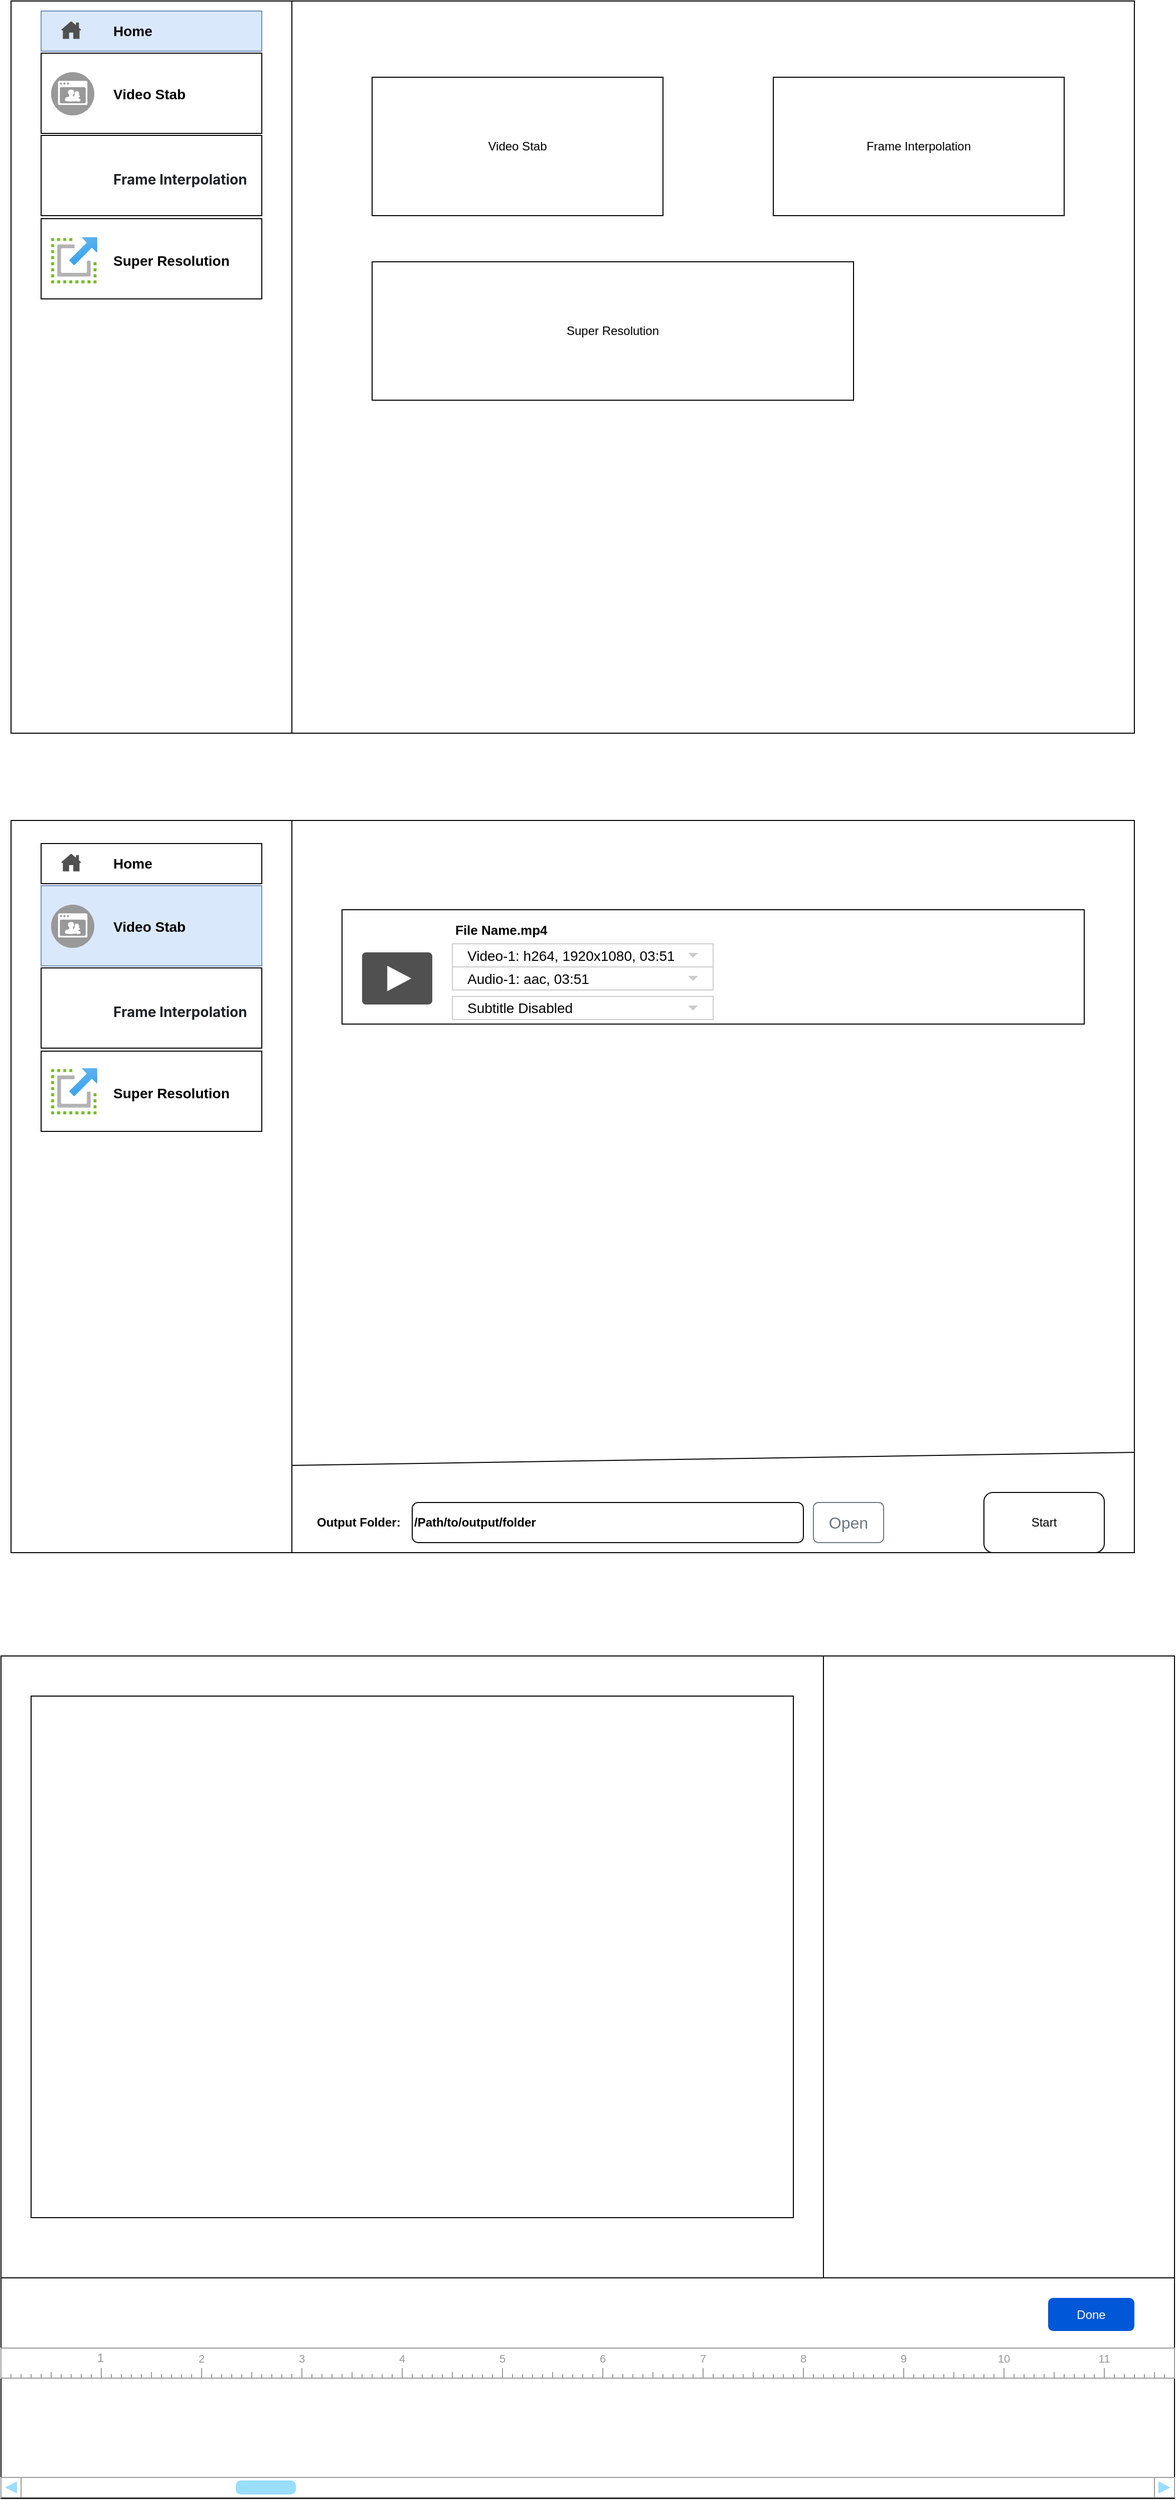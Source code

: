<mxfile version="21.2.1" type="github">
  <diagram id="Ab-sKXFEaYm4plngSUeg" name="Page-1">
    <mxGraphModel dx="1542" dy="1010" grid="1" gridSize="10" guides="1" tooltips="1" connect="1" arrows="1" fold="1" page="1" pageScale="1" pageWidth="850" pageHeight="1100" math="0" shadow="0">
      <root>
        <mxCell id="0" />
        <mxCell id="1" parent="0" />
        <mxCell id="ieu4cb_8tg2tb4iUZJ9E-39" value="" style="group" parent="1" vertex="1" connectable="0">
          <mxGeometry x="450" y="20" width="1120" height="730" as="geometry" />
        </mxCell>
        <mxCell id="A-cPtb-7SZQgboOlziiO-1" value="" style="rounded=0;whiteSpace=wrap;html=1;" parent="ieu4cb_8tg2tb4iUZJ9E-39" vertex="1">
          <mxGeometry width="1120" height="730" as="geometry" />
        </mxCell>
        <mxCell id="A-cPtb-7SZQgboOlziiO-2" value="" style="endArrow=none;html=1;rounded=0;entryX=0.25;entryY=0;entryDx=0;entryDy=0;exitX=0.25;exitY=1;exitDx=0;exitDy=0;" parent="ieu4cb_8tg2tb4iUZJ9E-39" source="A-cPtb-7SZQgboOlziiO-1" target="A-cPtb-7SZQgboOlziiO-1" edge="1">
          <mxGeometry width="50" height="50" relative="1" as="geometry">
            <mxPoint x="-190" y="240" as="sourcePoint" />
            <mxPoint x="-140" y="190" as="targetPoint" />
          </mxGeometry>
        </mxCell>
        <mxCell id="ieu4cb_8tg2tb4iUZJ9E-1" value="" style="group" parent="ieu4cb_8tg2tb4iUZJ9E-39" vertex="1" connectable="0">
          <mxGeometry x="30" y="52" width="220" height="80" as="geometry" />
        </mxCell>
        <mxCell id="A-cPtb-7SZQgboOlziiO-35" value="" style="rounded=0;whiteSpace=wrap;html=1;" parent="ieu4cb_8tg2tb4iUZJ9E-1" vertex="1">
          <mxGeometry width="220" height="80" as="geometry" />
        </mxCell>
        <mxCell id="A-cPtb-7SZQgboOlziiO-37" value="" style="fillColor=#999999;verticalLabelPosition=bottom;sketch=0;html=1;strokeColor=#ffffff;verticalAlign=top;align=center;points=[[0.145,0.145,0],[0.5,0,0],[0.855,0.145,0],[1,0.5,0],[0.855,0.855,0],[0.5,1,0],[0.145,0.855,0],[0,0.5,0]];pointerEvents=1;shape=mxgraph.cisco_safe.compositeIcon;bgIcon=ellipse;resIcon=mxgraph.cisco_safe.capability.video;" parent="ieu4cb_8tg2tb4iUZJ9E-1" vertex="1">
          <mxGeometry x="10" y="19" width="43" height="43" as="geometry" />
        </mxCell>
        <mxCell id="A-cPtb-7SZQgboOlziiO-38" value="Video Stab" style="text;strokeColor=none;fillColor=none;html=1;fontSize=14;fontStyle=1;verticalAlign=middle;align=left;" parent="ieu4cb_8tg2tb4iUZJ9E-1" vertex="1">
          <mxGeometry x="70" y="20.5" width="110" height="40" as="geometry" />
        </mxCell>
        <mxCell id="ieu4cb_8tg2tb4iUZJ9E-2" value="" style="group" parent="ieu4cb_8tg2tb4iUZJ9E-39" vertex="1" connectable="0">
          <mxGeometry x="30" y="134" width="220" height="80" as="geometry" />
        </mxCell>
        <mxCell id="ieu4cb_8tg2tb4iUZJ9E-3" value="" style="rounded=0;whiteSpace=wrap;html=1;" parent="ieu4cb_8tg2tb4iUZJ9E-2" vertex="1">
          <mxGeometry width="220" height="80" as="geometry" />
        </mxCell>
        <mxCell id="ieu4cb_8tg2tb4iUZJ9E-5" value="&lt;h2 style=&quot;box-sizing: border-box; margin-top: 24px; margin-bottom: 16px; line-height: 1.25; padding-bottom: 0.3em; border-bottom: 1px solid var(--color-border-muted); color: rgb(31, 35, 40); font-family: -apple-system, &amp;quot;system-ui&amp;quot;, &amp;quot;Segoe UI&amp;quot;, &amp;quot;Noto Sans&amp;quot;, Helvetica, Arial, sans-serif, &amp;quot;Apple Color Emoji&amp;quot;, &amp;quot;Segoe UI Emoji&amp;quot;; background-color: rgb(255, 255, 255); font-size: 14px;&quot; dir=&quot;auto&quot; tabindex=&quot;-1&quot;&gt;Frame Interpolation&lt;/h2&gt;" style="text;strokeColor=none;fillColor=none;html=1;fontSize=14;fontStyle=0;verticalAlign=middle;align=left;" parent="ieu4cb_8tg2tb4iUZJ9E-2" vertex="1">
          <mxGeometry x="70" y="20.5" width="140" height="40" as="geometry" />
        </mxCell>
        <mxCell id="nxmxWXDzwpeDS3cv6FxE-2" value="" style="shape=image;html=1;verticalAlign=top;verticalLabelPosition=bottom;labelBackgroundColor=#ffffff;imageAspect=0;aspect=fixed;image=https://cdn2.iconfinder.com/data/icons/crystalproject/22x22/actions/frame_formula.png" vertex="1" parent="ieu4cb_8tg2tb4iUZJ9E-2">
          <mxGeometry x="10" y="20.5" width="50" height="50" as="geometry" />
        </mxCell>
        <mxCell id="ieu4cb_8tg2tb4iUZJ9E-6" value="" style="group" parent="ieu4cb_8tg2tb4iUZJ9E-39" vertex="1" connectable="0">
          <mxGeometry x="30" y="218" width="220" height="80" as="geometry" />
        </mxCell>
        <mxCell id="ieu4cb_8tg2tb4iUZJ9E-7" value="" style="rounded=0;whiteSpace=wrap;html=1;" parent="ieu4cb_8tg2tb4iUZJ9E-6" vertex="1">
          <mxGeometry y="-1" width="220" height="80" as="geometry" />
        </mxCell>
        <mxCell id="ieu4cb_8tg2tb4iUZJ9E-9" value="Super Resolution" style="text;strokeColor=none;fillColor=none;html=1;fontSize=14;fontStyle=1;verticalAlign=middle;align=left;" parent="ieu4cb_8tg2tb4iUZJ9E-6" vertex="1">
          <mxGeometry x="70" y="20.5" width="110" height="40" as="geometry" />
        </mxCell>
        <mxCell id="nxmxWXDzwpeDS3cv6FxE-3" value="" style="image;aspect=fixed;html=1;points=[];align=center;fontSize=12;image=img/lib/azure2/general/Scale.svg;" vertex="1" parent="ieu4cb_8tg2tb4iUZJ9E-6">
          <mxGeometry x="10" y="17.5" width="46" height="46" as="geometry" />
        </mxCell>
        <mxCell id="ieu4cb_8tg2tb4iUZJ9E-10" value="" style="group;fillColor=#dae8fc;strokeColor=#6c8ebf;" parent="ieu4cb_8tg2tb4iUZJ9E-39" vertex="1" connectable="0">
          <mxGeometry x="30" y="10" width="220" height="40" as="geometry" />
        </mxCell>
        <mxCell id="ieu4cb_8tg2tb4iUZJ9E-11" value="" style="rounded=0;whiteSpace=wrap;html=1;fillColor=#dae8fc;strokeColor=#6c8ebf;" parent="ieu4cb_8tg2tb4iUZJ9E-10" vertex="1">
          <mxGeometry width="220" height="40" as="geometry" />
        </mxCell>
        <mxCell id="ieu4cb_8tg2tb4iUZJ9E-13" value="Home" style="text;strokeColor=none;fillColor=none;html=1;fontSize=14;fontStyle=1;verticalAlign=middle;align=left;" parent="ieu4cb_8tg2tb4iUZJ9E-10" vertex="1">
          <mxGeometry x="70" y="10.25" width="110" height="20" as="geometry" />
        </mxCell>
        <mxCell id="ieu4cb_8tg2tb4iUZJ9E-14" value="" style="sketch=0;pointerEvents=1;shadow=0;dashed=0;html=1;strokeColor=none;fillColor=#505050;labelPosition=center;verticalLabelPosition=bottom;verticalAlign=top;outlineConnect=0;align=center;shape=mxgraph.office.concepts.home;" parent="ieu4cb_8tg2tb4iUZJ9E-10" vertex="1">
          <mxGeometry x="20" y="10.25" width="20" height="17.5" as="geometry" />
        </mxCell>
        <mxCell id="ieu4cb_8tg2tb4iUZJ9E-15" value="Video Stab" style="rounded=0;whiteSpace=wrap;html=1;" parent="ieu4cb_8tg2tb4iUZJ9E-39" vertex="1">
          <mxGeometry x="360" y="76" width="290" height="138" as="geometry" />
        </mxCell>
        <mxCell id="ieu4cb_8tg2tb4iUZJ9E-16" value="Frame Interpolation" style="rounded=0;whiteSpace=wrap;html=1;" parent="ieu4cb_8tg2tb4iUZJ9E-39" vertex="1">
          <mxGeometry x="760" y="76" width="290" height="138" as="geometry" />
        </mxCell>
        <mxCell id="ieu4cb_8tg2tb4iUZJ9E-17" value="Super Resolution" style="rounded=0;whiteSpace=wrap;html=1;" parent="ieu4cb_8tg2tb4iUZJ9E-39" vertex="1">
          <mxGeometry x="360" y="260" width="480" height="138" as="geometry" />
        </mxCell>
        <mxCell id="ieu4cb_8tg2tb4iUZJ9E-40" value="" style="group;align=left;fontStyle=1" parent="1" vertex="1" connectable="0">
          <mxGeometry x="450" y="850" width="1120" height="730" as="geometry" />
        </mxCell>
        <mxCell id="ieu4cb_8tg2tb4iUZJ9E-41" value="" style="rounded=0;whiteSpace=wrap;html=1;" parent="ieu4cb_8tg2tb4iUZJ9E-40" vertex="1">
          <mxGeometry y="-13" width="1120" height="730" as="geometry" />
        </mxCell>
        <mxCell id="ieu4cb_8tg2tb4iUZJ9E-42" value="" style="endArrow=none;html=1;rounded=0;entryX=0.25;entryY=0;entryDx=0;entryDy=0;exitX=0.25;exitY=1;exitDx=0;exitDy=0;" parent="ieu4cb_8tg2tb4iUZJ9E-40" source="ieu4cb_8tg2tb4iUZJ9E-41" target="ieu4cb_8tg2tb4iUZJ9E-41" edge="1">
          <mxGeometry width="50" height="50" relative="1" as="geometry">
            <mxPoint x="-190" y="240" as="sourcePoint" />
            <mxPoint x="-140" y="190" as="targetPoint" />
          </mxGeometry>
        </mxCell>
        <mxCell id="ieu4cb_8tg2tb4iUZJ9E-43" value="" style="group" parent="ieu4cb_8tg2tb4iUZJ9E-40" vertex="1" connectable="0">
          <mxGeometry x="30" y="52" width="220" height="80" as="geometry" />
        </mxCell>
        <mxCell id="ieu4cb_8tg2tb4iUZJ9E-44" value="" style="rounded=0;whiteSpace=wrap;html=1;fillColor=#dae8fc;strokeColor=#6c8ebf;" parent="ieu4cb_8tg2tb4iUZJ9E-43" vertex="1">
          <mxGeometry width="220" height="80" as="geometry" />
        </mxCell>
        <mxCell id="ieu4cb_8tg2tb4iUZJ9E-45" value="" style="fillColor=#999999;verticalLabelPosition=bottom;sketch=0;html=1;strokeColor=#ffffff;verticalAlign=top;align=center;points=[[0.145,0.145,0],[0.5,0,0],[0.855,0.145,0],[1,0.5,0],[0.855,0.855,0],[0.5,1,0],[0.145,0.855,0],[0,0.5,0]];pointerEvents=1;shape=mxgraph.cisco_safe.compositeIcon;bgIcon=ellipse;resIcon=mxgraph.cisco_safe.capability.video;" parent="ieu4cb_8tg2tb4iUZJ9E-43" vertex="1">
          <mxGeometry x="10" y="19" width="43" height="43" as="geometry" />
        </mxCell>
        <mxCell id="ieu4cb_8tg2tb4iUZJ9E-46" value="Video Stab" style="text;strokeColor=none;fillColor=none;html=1;fontSize=14;fontStyle=1;verticalAlign=middle;align=left;" parent="ieu4cb_8tg2tb4iUZJ9E-43" vertex="1">
          <mxGeometry x="70" y="20.5" width="110" height="40" as="geometry" />
        </mxCell>
        <mxCell id="ieu4cb_8tg2tb4iUZJ9E-47" value="" style="group" parent="ieu4cb_8tg2tb4iUZJ9E-40" vertex="1" connectable="0">
          <mxGeometry x="30" y="134" width="220" height="80" as="geometry" />
        </mxCell>
        <mxCell id="ieu4cb_8tg2tb4iUZJ9E-48" value="" style="rounded=0;whiteSpace=wrap;html=1;" parent="ieu4cb_8tg2tb4iUZJ9E-47" vertex="1">
          <mxGeometry width="220" height="80" as="geometry" />
        </mxCell>
        <mxCell id="ieu4cb_8tg2tb4iUZJ9E-50" value="&lt;h2 style=&quot;box-sizing: border-box; margin-top: 24px; margin-bottom: 16px; line-height: 1.25; padding-bottom: 0.3em; border-bottom: 1px solid var(--color-border-muted); color: rgb(31, 35, 40); font-family: -apple-system, &amp;quot;system-ui&amp;quot;, &amp;quot;Segoe UI&amp;quot;, &amp;quot;Noto Sans&amp;quot;, Helvetica, Arial, sans-serif, &amp;quot;Apple Color Emoji&amp;quot;, &amp;quot;Segoe UI Emoji&amp;quot;; background-color: rgb(255, 255, 255); font-size: 14px;&quot; dir=&quot;auto&quot; tabindex=&quot;-1&quot;&gt;Frame Interpolation&lt;/h2&gt;" style="text;strokeColor=none;fillColor=none;html=1;fontSize=14;fontStyle=0;verticalAlign=middle;align=left;" parent="ieu4cb_8tg2tb4iUZJ9E-47" vertex="1">
          <mxGeometry x="70" y="20.5" width="140" height="40" as="geometry" />
        </mxCell>
        <mxCell id="nxmxWXDzwpeDS3cv6FxE-8" value="" style="shape=image;html=1;verticalAlign=top;verticalLabelPosition=bottom;labelBackgroundColor=#ffffff;imageAspect=0;aspect=fixed;image=https://cdn2.iconfinder.com/data/icons/crystalproject/22x22/actions/frame_formula.png" vertex="1" parent="ieu4cb_8tg2tb4iUZJ9E-47">
          <mxGeometry x="10" y="15.5" width="50" height="50" as="geometry" />
        </mxCell>
        <mxCell id="ieu4cb_8tg2tb4iUZJ9E-51" value="" style="group" parent="ieu4cb_8tg2tb4iUZJ9E-40" vertex="1" connectable="0">
          <mxGeometry x="30" y="218" width="220" height="80" as="geometry" />
        </mxCell>
        <mxCell id="ieu4cb_8tg2tb4iUZJ9E-52" value="" style="rounded=0;whiteSpace=wrap;html=1;" parent="ieu4cb_8tg2tb4iUZJ9E-51" vertex="1">
          <mxGeometry y="-1" width="220" height="80" as="geometry" />
        </mxCell>
        <mxCell id="ieu4cb_8tg2tb4iUZJ9E-54" value="Super Resolution" style="text;strokeColor=none;fillColor=none;html=1;fontSize=14;fontStyle=1;verticalAlign=middle;align=left;" parent="ieu4cb_8tg2tb4iUZJ9E-51" vertex="1">
          <mxGeometry x="70" y="20.5" width="110" height="40" as="geometry" />
        </mxCell>
        <mxCell id="nxmxWXDzwpeDS3cv6FxE-9" value="" style="image;aspect=fixed;html=1;points=[];align=center;fontSize=12;image=img/lib/azure2/general/Scale.svg;" vertex="1" parent="ieu4cb_8tg2tb4iUZJ9E-51">
          <mxGeometry x="10" y="16" width="46" height="46" as="geometry" />
        </mxCell>
        <mxCell id="ieu4cb_8tg2tb4iUZJ9E-55" value="" style="group;" parent="ieu4cb_8tg2tb4iUZJ9E-40" vertex="1" connectable="0">
          <mxGeometry x="30" y="10" width="220" height="40" as="geometry" />
        </mxCell>
        <mxCell id="ieu4cb_8tg2tb4iUZJ9E-56" value="" style="rounded=0;whiteSpace=wrap;html=1;" parent="ieu4cb_8tg2tb4iUZJ9E-55" vertex="1">
          <mxGeometry width="220" height="40" as="geometry" />
        </mxCell>
        <mxCell id="ieu4cb_8tg2tb4iUZJ9E-57" value="Home" style="text;strokeColor=none;fillColor=none;html=1;fontSize=14;fontStyle=1;verticalAlign=middle;align=left;" parent="ieu4cb_8tg2tb4iUZJ9E-55" vertex="1">
          <mxGeometry x="70" y="10.25" width="110" height="20" as="geometry" />
        </mxCell>
        <mxCell id="ieu4cb_8tg2tb4iUZJ9E-58" value="" style="sketch=0;pointerEvents=1;shadow=0;dashed=0;html=1;strokeColor=none;fillColor=#505050;labelPosition=center;verticalLabelPosition=bottom;verticalAlign=top;outlineConnect=0;align=center;shape=mxgraph.office.concepts.home;" parent="ieu4cb_8tg2tb4iUZJ9E-55" vertex="1">
          <mxGeometry x="20" y="10.25" width="20" height="17.5" as="geometry" />
        </mxCell>
        <mxCell id="ieu4cb_8tg2tb4iUZJ9E-59" value="" style="rounded=0;whiteSpace=wrap;html=1;" parent="ieu4cb_8tg2tb4iUZJ9E-40" vertex="1">
          <mxGeometry x="330" y="76" width="740" height="114" as="geometry" />
        </mxCell>
        <mxCell id="ieu4cb_8tg2tb4iUZJ9E-69" value="" style="endArrow=none;html=1;rounded=0;entryX=1;entryY=0.863;entryDx=0;entryDy=0;entryPerimeter=0;" parent="ieu4cb_8tg2tb4iUZJ9E-40" target="ieu4cb_8tg2tb4iUZJ9E-41" edge="1">
          <mxGeometry width="50" height="50" relative="1" as="geometry">
            <mxPoint x="280" y="630" as="sourcePoint" />
            <mxPoint x="620" y="550" as="targetPoint" />
          </mxGeometry>
        </mxCell>
        <mxCell id="ieu4cb_8tg2tb4iUZJ9E-70" value="&lt;b&gt;/Path/to/output/folder&lt;/b&gt;" style="rounded=1;whiteSpace=wrap;html=1;align=left;" parent="ieu4cb_8tg2tb4iUZJ9E-40" vertex="1">
          <mxGeometry x="400" y="667" width="390" height="40" as="geometry" />
        </mxCell>
        <mxCell id="ieu4cb_8tg2tb4iUZJ9E-71" value="Output Folder:" style="text;align=left;fontStyle=1;verticalAlign=middle;spacingLeft=3;spacingRight=3;strokeColor=none;rotatable=0;points=[[0,0.5],[1,0.5]];portConstraint=eastwest;html=1;" parent="ieu4cb_8tg2tb4iUZJ9E-40" vertex="1">
          <mxGeometry x="300" y="674" width="80" height="26" as="geometry" />
        </mxCell>
        <mxCell id="ieu4cb_8tg2tb4iUZJ9E-72" value="Start" style="rounded=1;whiteSpace=wrap;html=1;" parent="ieu4cb_8tg2tb4iUZJ9E-40" vertex="1">
          <mxGeometry x="970" y="657" width="120" height="60" as="geometry" />
        </mxCell>
        <mxCell id="ieu4cb_8tg2tb4iUZJ9E-64" value="" style="shape=image;html=1;verticalAlign=top;verticalLabelPosition=bottom;labelBackgroundColor=#ffffff;imageAspect=0;aspect=fixed;image=https://cdn4.iconfinder.com/data/icons/evil-icons-user-interface/64/setting-128.png" parent="ieu4cb_8tg2tb4iUZJ9E-40" vertex="1">
          <mxGeometry x="990" y="98.75" width="58.5" height="58.5" as="geometry" />
        </mxCell>
        <mxCell id="ieu4cb_8tg2tb4iUZJ9E-63" value="&lt;b&gt;File Name.mp4&lt;/b&gt;" style="text;strokeColor=none;fillColor=none;html=1;fontSize=13;fontStyle=0;verticalAlign=middle;align=left;" parent="ieu4cb_8tg2tb4iUZJ9E-40" vertex="1">
          <mxGeometry x="441" y="81" width="150" height="30" as="geometry" />
        </mxCell>
        <mxCell id="ieu4cb_8tg2tb4iUZJ9E-73" value="" style="sketch=0;pointerEvents=1;shadow=0;dashed=0;html=1;strokeColor=none;fillColor=#505050;labelPosition=center;verticalLabelPosition=bottom;verticalAlign=top;outlineConnect=0;align=center;shape=mxgraph.office.concepts.video_play;" parent="ieu4cb_8tg2tb4iUZJ9E-40" vertex="1">
          <mxGeometry x="350" y="118.5" width="70" height="52" as="geometry" />
        </mxCell>
        <mxCell id="nxmxWXDzwpeDS3cv6FxE-10" value="Open" style="html=1;shadow=0;dashed=0;shape=mxgraph.bootstrap.rrect;rSize=5;strokeColor=#6C767D;strokeWidth=1;fillColor=none;fontColor=#6C767D;whiteSpace=wrap;align=center;verticalAlign=middle;spacingLeft=0;fontStyle=0;fontSize=16;spacing=5;" vertex="1" parent="ieu4cb_8tg2tb4iUZJ9E-40">
          <mxGeometry x="800" y="667" width="70" height="40" as="geometry" />
        </mxCell>
        <mxCell id="nxmxWXDzwpeDS3cv6FxE-12" value="" style="dashed=0;align=left;fontSize=12;shape=rect;fillColor=#ffffff;strokeColor=#cccccc;whiteSpace=wrap;html=1;" vertex="1" parent="ieu4cb_8tg2tb4iUZJ9E-40">
          <mxGeometry x="440" y="110" width="260" height="23" as="geometry" />
        </mxCell>
        <mxCell id="nxmxWXDzwpeDS3cv6FxE-13" value="Video-1: h264, 1920x1080, 03:51" style="text;fontColor=#000000;verticalAlign=middle;spacingLeft=13;fontSize=14;whiteSpace=wrap;html=1;align=left;" vertex="1" parent="nxmxWXDzwpeDS3cv6FxE-12">
          <mxGeometry width="260" height="23" as="geometry" />
        </mxCell>
        <mxCell id="nxmxWXDzwpeDS3cv6FxE-14" value="" style="dashed=0;html=1;shape=mxgraph.gmdl.triangle;fillColor=#cccccc;strokeColor=none;" vertex="1" parent="nxmxWXDzwpeDS3cv6FxE-12">
          <mxGeometry x="1" y="0.5" width="10" height="5" relative="1" as="geometry">
            <mxPoint x="-25" y="-2.5" as="offset" />
          </mxGeometry>
        </mxCell>
        <mxCell id="nxmxWXDzwpeDS3cv6FxE-15" value="" style="dashed=0;align=left;fontSize=12;shape=rect;fillColor=#ffffff;strokeColor=#cccccc;whiteSpace=wrap;html=1;" vertex="1" parent="ieu4cb_8tg2tb4iUZJ9E-40">
          <mxGeometry x="440" y="133" width="260" height="23" as="geometry" />
        </mxCell>
        <mxCell id="nxmxWXDzwpeDS3cv6FxE-16" value="Audio-1: aac, 03:51" style="text;fontColor=#000000;verticalAlign=middle;spacingLeft=13;fontSize=14;whiteSpace=wrap;html=1;align=left;" vertex="1" parent="nxmxWXDzwpeDS3cv6FxE-15">
          <mxGeometry width="260" height="23" as="geometry" />
        </mxCell>
        <mxCell id="nxmxWXDzwpeDS3cv6FxE-17" value="" style="dashed=0;html=1;shape=mxgraph.gmdl.triangle;fillColor=#cccccc;strokeColor=none;" vertex="1" parent="nxmxWXDzwpeDS3cv6FxE-15">
          <mxGeometry x="1" y="0.5" width="10" height="5" relative="1" as="geometry">
            <mxPoint x="-25" y="-2.5" as="offset" />
          </mxGeometry>
        </mxCell>
        <mxCell id="nxmxWXDzwpeDS3cv6FxE-18" value="" style="dashed=0;align=left;fontSize=12;shape=rect;fillColor=#ffffff;strokeColor=#cccccc;whiteSpace=wrap;html=1;" vertex="1" parent="ieu4cb_8tg2tb4iUZJ9E-40">
          <mxGeometry x="440" y="162.5" width="260" height="23" as="geometry" />
        </mxCell>
        <mxCell id="nxmxWXDzwpeDS3cv6FxE-19" value="Subtitle Disabled" style="text;fontColor=#000000;verticalAlign=middle;spacingLeft=13;fontSize=14;whiteSpace=wrap;html=1;align=left;" vertex="1" parent="nxmxWXDzwpeDS3cv6FxE-18">
          <mxGeometry width="260" height="23" as="geometry" />
        </mxCell>
        <mxCell id="nxmxWXDzwpeDS3cv6FxE-20" value="" style="dashed=0;html=1;shape=mxgraph.gmdl.triangle;fillColor=#cccccc;strokeColor=none;" vertex="1" parent="nxmxWXDzwpeDS3cv6FxE-18">
          <mxGeometry x="1" y="0.5" width="10" height="5" relative="1" as="geometry">
            <mxPoint x="-25" y="-2.5" as="offset" />
          </mxGeometry>
        </mxCell>
        <mxCell id="nxmxWXDzwpeDS3cv6FxE-21" value="" style="rounded=0;whiteSpace=wrap;html=1;" vertex="1" parent="1">
          <mxGeometry x="440" y="1670" width="1170" height="840" as="geometry" />
        </mxCell>
        <mxCell id="nxmxWXDzwpeDS3cv6FxE-23" value="" style="rounded=0;whiteSpace=wrap;html=1;" vertex="1" parent="1">
          <mxGeometry x="440" y="1670" width="820" height="620" as="geometry" />
        </mxCell>
        <mxCell id="nxmxWXDzwpeDS3cv6FxE-24" value="" style="rounded=0;whiteSpace=wrap;html=1;" vertex="1" parent="1">
          <mxGeometry x="440" y="2360" width="1170" height="150" as="geometry" />
        </mxCell>
        <mxCell id="nxmxWXDzwpeDS3cv6FxE-25" value="" style="rounded=0;whiteSpace=wrap;html=1;" vertex="1" parent="1">
          <mxGeometry x="1260" y="1670" width="350" height="620" as="geometry" />
        </mxCell>
        <mxCell id="nxmxWXDzwpeDS3cv6FxE-26" value="1" style="strokeWidth=1;shadow=0;dashed=0;align=center;html=1;shape=mxgraph.mockup.misc.ruler2;dx=100;rulerOrient=down;unitSize=10;fontColor=#999999;spacingLeft=96;align=left;verticalAlign=middle;spacingBottom=10;spacingTop=0;spacingRight=0;spacing=0;strokeColor=#999999;" vertex="1" parent="1">
          <mxGeometry x="440" y="2360" width="1170" height="30" as="geometry" />
        </mxCell>
        <mxCell id="nxmxWXDzwpeDS3cv6FxE-27" value="" style="shape=image;html=1;verticalAlign=top;verticalLabelPosition=bottom;labelBackgroundColor=#ffffff;imageAspect=0;aspect=fixed;image=https://cdn2.iconfinder.com/data/icons/crystalproject/32x32/actions/thumbnail.png" vertex="1" parent="1">
          <mxGeometry x="440" y="2395" width="100" height="100" as="geometry" />
        </mxCell>
        <mxCell id="nxmxWXDzwpeDS3cv6FxE-28" value="" style="shape=image;html=1;verticalAlign=top;verticalLabelPosition=bottom;labelBackgroundColor=#ffffff;imageAspect=0;aspect=fixed;image=https://cdn2.iconfinder.com/data/icons/crystalproject/32x32/actions/thumbnail.png" vertex="1" parent="1">
          <mxGeometry x="540" y="2395" width="100" height="100" as="geometry" />
        </mxCell>
        <mxCell id="nxmxWXDzwpeDS3cv6FxE-29" value="" style="shape=image;html=1;verticalAlign=top;verticalLabelPosition=bottom;labelBackgroundColor=#ffffff;imageAspect=0;aspect=fixed;image=https://cdn2.iconfinder.com/data/icons/crystalproject/32x32/actions/thumbnail.png" vertex="1" parent="1">
          <mxGeometry x="640" y="2395" width="100" height="100" as="geometry" />
        </mxCell>
        <mxCell id="nxmxWXDzwpeDS3cv6FxE-30" value="" style="shape=image;html=1;verticalAlign=top;verticalLabelPosition=bottom;labelBackgroundColor=#ffffff;imageAspect=0;aspect=fixed;image=https://cdn2.iconfinder.com/data/icons/crystalproject/32x32/actions/thumbnail.png" vertex="1" parent="1">
          <mxGeometry x="740" y="2395" width="100" height="100" as="geometry" />
        </mxCell>
        <mxCell id="nxmxWXDzwpeDS3cv6FxE-31" value="" style="shape=image;html=1;verticalAlign=top;verticalLabelPosition=bottom;labelBackgroundColor=#ffffff;imageAspect=0;aspect=fixed;image=https://cdn2.iconfinder.com/data/icons/crystalproject/32x32/actions/thumbnail.png" vertex="1" parent="1">
          <mxGeometry x="840" y="2395" width="100" height="100" as="geometry" />
        </mxCell>
        <mxCell id="nxmxWXDzwpeDS3cv6FxE-32" value="" style="shape=image;html=1;verticalAlign=top;verticalLabelPosition=bottom;labelBackgroundColor=#ffffff;imageAspect=0;aspect=fixed;image=https://cdn2.iconfinder.com/data/icons/crystalproject/32x32/actions/thumbnail.png" vertex="1" parent="1">
          <mxGeometry x="940" y="2395" width="100" height="100" as="geometry" />
        </mxCell>
        <mxCell id="nxmxWXDzwpeDS3cv6FxE-33" value="" style="shape=image;html=1;verticalAlign=top;verticalLabelPosition=bottom;labelBackgroundColor=#ffffff;imageAspect=0;aspect=fixed;image=https://cdn2.iconfinder.com/data/icons/crystalproject/32x32/actions/thumbnail.png" vertex="1" parent="1">
          <mxGeometry x="1040" y="2395" width="100" height="100" as="geometry" />
        </mxCell>
        <mxCell id="nxmxWXDzwpeDS3cv6FxE-34" value="" style="shape=image;html=1;verticalAlign=top;verticalLabelPosition=bottom;labelBackgroundColor=#ffffff;imageAspect=0;aspect=fixed;image=https://cdn2.iconfinder.com/data/icons/crystalproject/32x32/actions/thumbnail.png" vertex="1" parent="1">
          <mxGeometry x="1140" y="2395" width="100" height="100" as="geometry" />
        </mxCell>
        <mxCell id="nxmxWXDzwpeDS3cv6FxE-35" value="" style="shape=image;html=1;verticalAlign=top;verticalLabelPosition=bottom;labelBackgroundColor=#ffffff;imageAspect=0;aspect=fixed;image=https://cdn2.iconfinder.com/data/icons/crystalproject/32x32/actions/thumbnail.png" vertex="1" parent="1">
          <mxGeometry x="1240" y="2395" width="100" height="100" as="geometry" />
        </mxCell>
        <mxCell id="nxmxWXDzwpeDS3cv6FxE-36" value="" style="shape=image;html=1;verticalAlign=top;verticalLabelPosition=bottom;labelBackgroundColor=#ffffff;imageAspect=0;aspect=fixed;image=https://cdn2.iconfinder.com/data/icons/crystalproject/32x32/actions/thumbnail.png" vertex="1" parent="1">
          <mxGeometry x="1340" y="2395" width="100" height="100" as="geometry" />
        </mxCell>
        <mxCell id="nxmxWXDzwpeDS3cv6FxE-37" value="" style="shape=image;html=1;verticalAlign=top;verticalLabelPosition=bottom;labelBackgroundColor=#ffffff;imageAspect=0;aspect=fixed;image=https://cdn2.iconfinder.com/data/icons/crystalproject/32x32/actions/thumbnail.png" vertex="1" parent="1">
          <mxGeometry x="1440" y="2395" width="100" height="100" as="geometry" />
        </mxCell>
        <mxCell id="nxmxWXDzwpeDS3cv6FxE-39" value="" style="verticalLabelPosition=bottom;shadow=0;dashed=0;align=center;html=1;verticalAlign=top;strokeWidth=1;shape=mxgraph.mockup.navigation.scrollBar;strokeColor=#999999;barPos=20;fillColor2=#99ddff;strokeColor2=none;" vertex="1" parent="1">
          <mxGeometry x="440" y="2489" width="1170" height="20" as="geometry" />
        </mxCell>
        <mxCell id="nxmxWXDzwpeDS3cv6FxE-41" value="" style="rounded=0;whiteSpace=wrap;html=1;" vertex="1" parent="1">
          <mxGeometry x="470" y="1710" width="760" height="520" as="geometry" />
        </mxCell>
        <mxCell id="nxmxWXDzwpeDS3cv6FxE-42" value="Done" style="rounded=1;fillColor=#0057D8;strokeColor=none;html=1;whiteSpace=wrap;fontColor=#ffffff;align=center;verticalAlign=middle;fontStyle=0;fontSize=12;sketch=0;" vertex="1" parent="1">
          <mxGeometry x="1484" y="2310" width="86" height="33" as="geometry" />
        </mxCell>
        <mxCell id="nxmxWXDzwpeDS3cv6FxE-43" value="" style="shape=image;html=1;verticalAlign=top;verticalLabelPosition=bottom;labelBackgroundColor=#ffffff;imageAspect=0;aspect=fixed;image=https://cdn4.iconfinder.com/data/icons/ionicons/512/icon-ios7-play-128.png" vertex="1" parent="1">
          <mxGeometry x="864" y="2300.51" width="52" height="52" as="geometry" />
        </mxCell>
        <mxCell id="nxmxWXDzwpeDS3cv6FxE-45" value="" style="shape=image;html=1;verticalAlign=top;verticalLabelPosition=bottom;labelBackgroundColor=#ffffff;imageAspect=0;aspect=fixed;image=https://cdn4.iconfinder.com/data/icons/arrows-set-12/512/previous-128.png" vertex="1" parent="1">
          <mxGeometry x="800" y="2313.88" width="25.25" height="25.25" as="geometry" />
        </mxCell>
        <mxCell id="nxmxWXDzwpeDS3cv6FxE-46" value="" style="shape=image;html=1;verticalAlign=top;verticalLabelPosition=bottom;labelBackgroundColor=#ffffff;imageAspect=0;aspect=fixed;image=https://cdn3.iconfinder.com/data/icons/arrow-outline-8/32/right_4_1-128.png" vertex="1" parent="1">
          <mxGeometry x="930" y="2308" width="37" height="37" as="geometry" />
        </mxCell>
        <mxCell id="nxmxWXDzwpeDS3cv6FxE-48" value="" style="shape=image;html=1;verticalAlign=top;verticalLabelPosition=bottom;labelBackgroundColor=#ffffff;imageAspect=0;aspect=fixed;image=https://cdn4.iconfinder.com/data/icons/ionicons/512/icon-ios7-play-outline-128.png" vertex="1" parent="1">
          <mxGeometry x="760" y="1845" width="270" height="270" as="geometry" />
        </mxCell>
      </root>
    </mxGraphModel>
  </diagram>
</mxfile>
